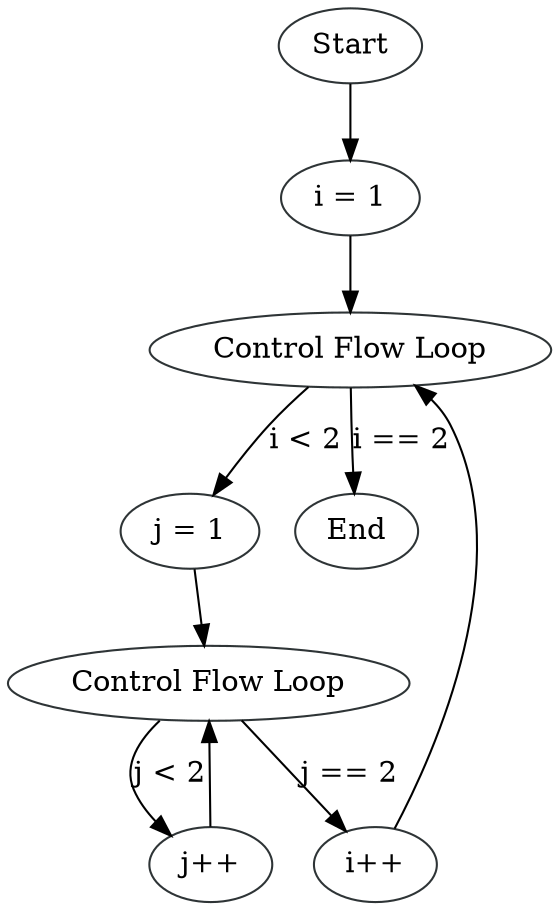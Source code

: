 digraph NestedLoops {
node1 [label="Start", color="#2e3436"]
node3 [label="i = 1", color="#2e3436"]
node4 [label="Control Flow\ Loop", color="#2e3436"]
node5 [label="j = 1", color="#2e3436"]
node6 [label="Control Flow\ Loop", color="#2e3436"]
node7 [label="j++", color="#2e3436"]
node8 [label="i++", color="#2e3436"]
node2 [label="End", color="#2e3436"]

node1 -> node3
node3 -> node4
node4 -> node5 [label="i < 2"]
node4 -> node2 [label="i == 2"]
node5 -> node6
node6 -> node7 [label="j < 2"]
node6 -> node8 [label="j == 2"]
node7 -> node6
node8 -> node4
}
